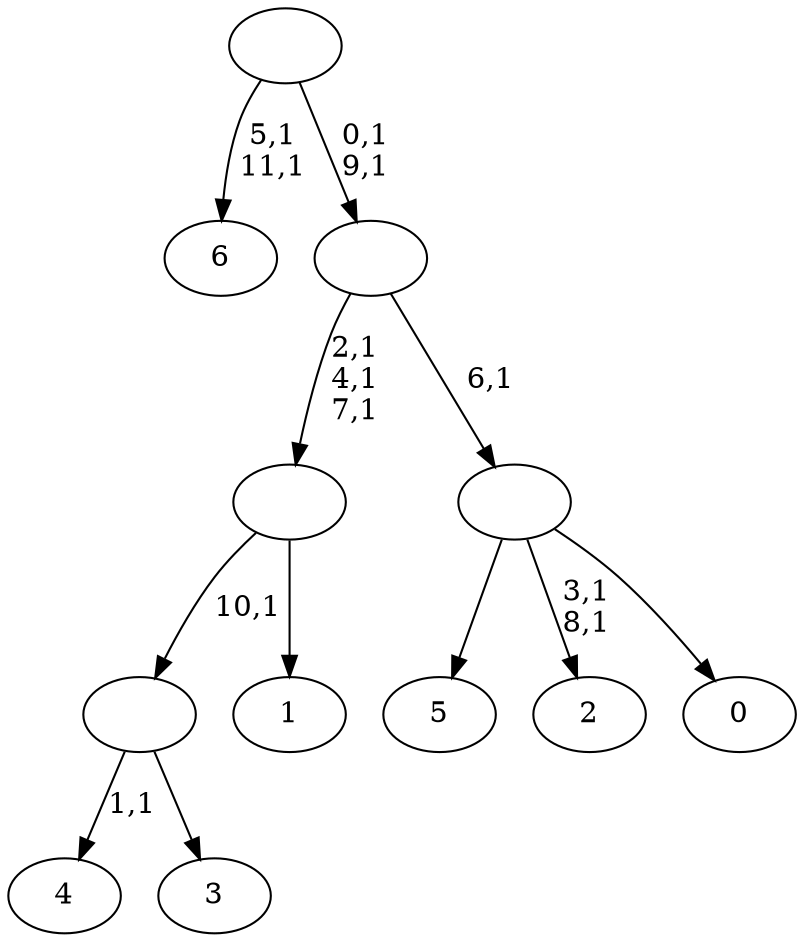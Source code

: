 digraph T {
	19 [label="6"]
	16 [label="5"]
	15 [label="4"]
	13 [label="3"]
	12 [label=""]
	11 [label="2"]
	8 [label="1"]
	7 [label=""]
	4 [label="0"]
	3 [label=""]
	2 [label=""]
	0 [label=""]
	12 -> 15 [label="1,1"]
	12 -> 13 [label=""]
	7 -> 12 [label="10,1"]
	7 -> 8 [label=""]
	3 -> 11 [label="3,1\n8,1"]
	3 -> 16 [label=""]
	3 -> 4 [label=""]
	2 -> 7 [label="2,1\n4,1\n7,1"]
	2 -> 3 [label="6,1"]
	0 -> 2 [label="0,1\n9,1"]
	0 -> 19 [label="5,1\n11,1"]
}
